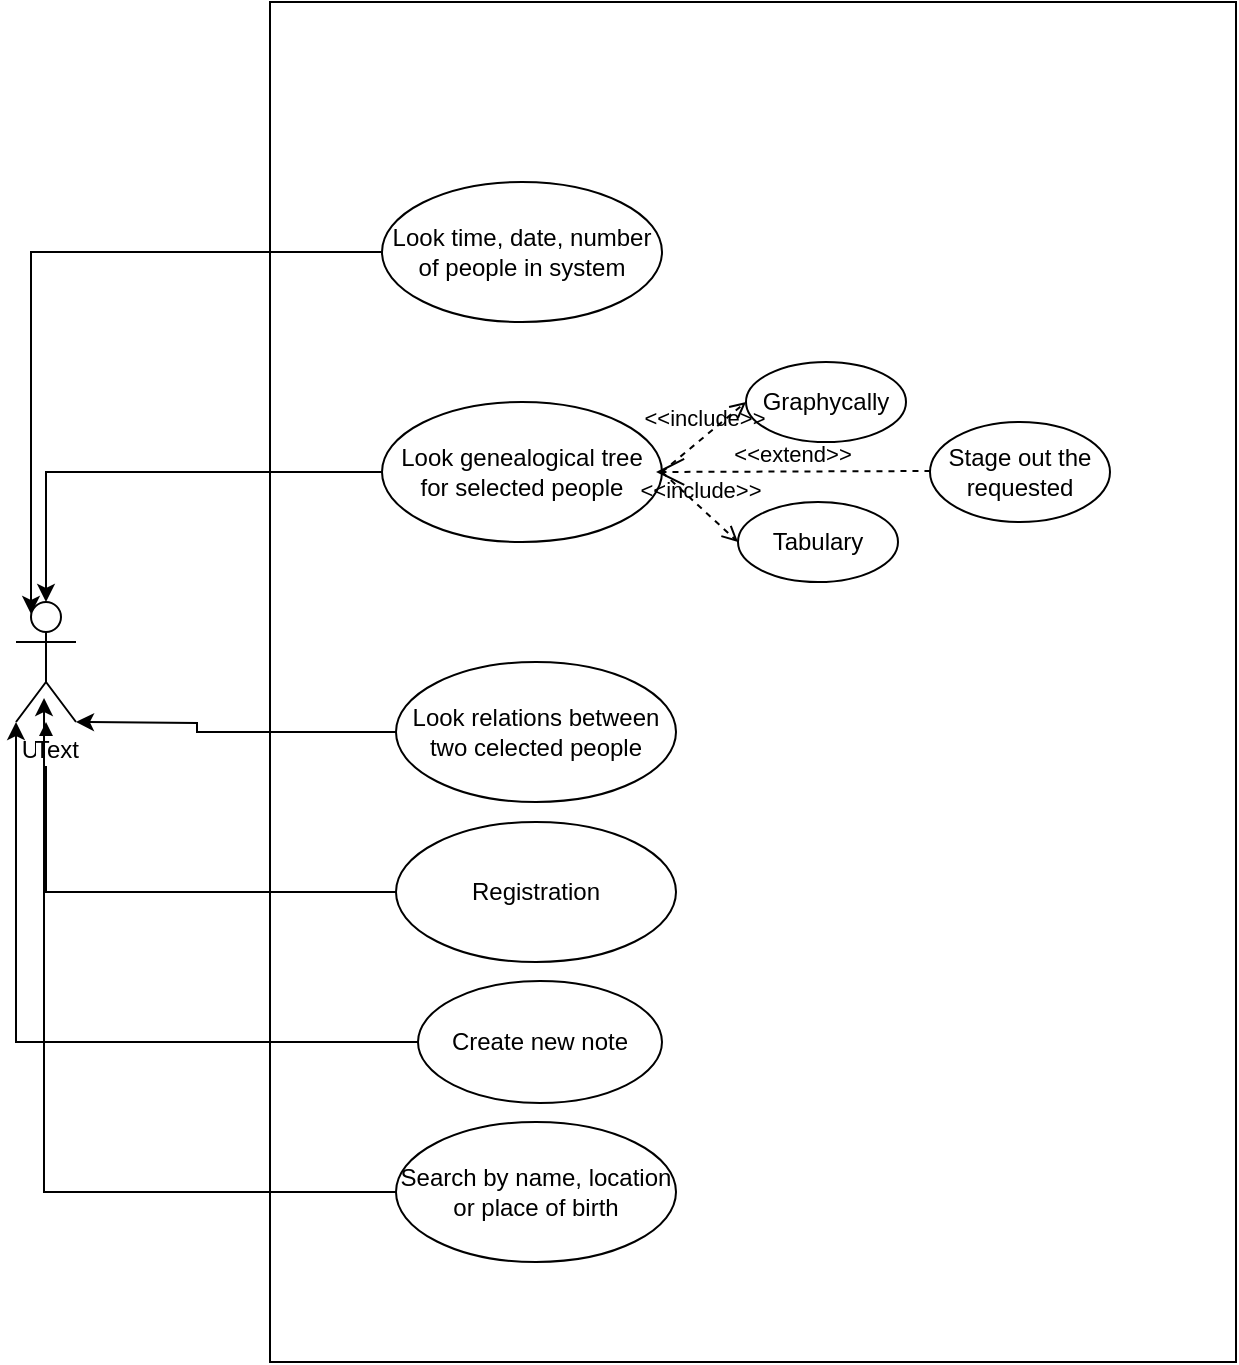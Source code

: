 <mxfile version="12.1.9" type="device" pages="1"><diagram id="0bTd4hSCDkrnTlktoZf8" name="Page-1"><mxGraphModel dx="1408" dy="868" grid="1" gridSize="10" guides="1" tooltips="1" connect="1" arrows="1" fold="1" page="1" pageScale="1" pageWidth="827" pageHeight="1169" math="0" shadow="0"><root><mxCell id="0"/><mxCell id="1" parent="0"/><mxCell id="-CO69dB-kOT6GPHzPOVw-2" value="" style="rounded=0;whiteSpace=wrap;html=1;" vertex="1" parent="1"><mxGeometry x="217" y="100" width="483" height="680" as="geometry"/></mxCell><mxCell id="-CO69dB-kOT6GPHzPOVw-3" value="User&lt;br&gt;" style="shape=umlActor;verticalLabelPosition=bottom;labelBackgroundColor=#ffffff;verticalAlign=top;html=1;" vertex="1" parent="1"><mxGeometry x="90" y="400" width="30" height="60" as="geometry"/></mxCell><mxCell id="-CO69dB-kOT6GPHzPOVw-4" value="Look time, date, number of people in system" style="ellipse;whiteSpace=wrap;html=1;" vertex="1" parent="1"><mxGeometry x="273" y="190" width="140" height="70" as="geometry"/></mxCell><mxCell id="-CO69dB-kOT6GPHzPOVw-5" value="Look genealogical tree for selected people" style="ellipse;whiteSpace=wrap;html=1;" vertex="1" parent="1"><mxGeometry x="273" y="300" width="140" height="70" as="geometry"/></mxCell><mxCell id="-CO69dB-kOT6GPHzPOVw-6" value="Look relations between two celected people" style="ellipse;whiteSpace=wrap;html=1;" vertex="1" parent="1"><mxGeometry x="280" y="430" width="140" height="70" as="geometry"/></mxCell><mxCell id="-CO69dB-kOT6GPHzPOVw-7" value="Registration" style="ellipse;whiteSpace=wrap;html=1;" vertex="1" parent="1"><mxGeometry x="280" y="510" width="140" height="70" as="geometry"/></mxCell><mxCell id="-CO69dB-kOT6GPHzPOVw-8" value="Search by name, location or place of birth" style="ellipse;whiteSpace=wrap;html=1;" vertex="1" parent="1"><mxGeometry x="280" y="660" width="140" height="70" as="geometry"/></mxCell><mxCell id="-CO69dB-kOT6GPHzPOVw-9" value="Graphycally" style="ellipse;whiteSpace=wrap;html=1;" vertex="1" parent="1"><mxGeometry x="455" y="280" width="80" height="40" as="geometry"/></mxCell><mxCell id="-CO69dB-kOT6GPHzPOVw-10" value="Tabulary" style="ellipse;whiteSpace=wrap;html=1;" vertex="1" parent="1"><mxGeometry x="451" y="350" width="80" height="40" as="geometry"/></mxCell><mxCell id="-CO69dB-kOT6GPHzPOVw-12" value="&amp;lt;&amp;lt;include&amp;gt;&amp;gt;" style="edgeStyle=none;html=1;endArrow=open;verticalAlign=bottom;dashed=1;labelBackgroundColor=none;entryX=0;entryY=0.5;entryDx=0;entryDy=0;exitX=1;exitY=0.5;exitDx=0;exitDy=0;" edge="1" parent="1" source="-CO69dB-kOT6GPHzPOVw-5" target="-CO69dB-kOT6GPHzPOVw-10"><mxGeometry width="160" relative="1" as="geometry"><mxPoint x="420" y="464.5" as="sourcePoint"/><mxPoint x="580" y="464.5" as="targetPoint"/></mxGeometry></mxCell><mxCell id="-CO69dB-kOT6GPHzPOVw-13" value="&amp;lt;&amp;lt;include&amp;gt;&amp;gt;" style="edgeStyle=none;html=1;endArrow=open;verticalAlign=bottom;dashed=1;labelBackgroundColor=none;entryX=0;entryY=0.5;entryDx=0;entryDy=0;exitX=1;exitY=0.5;exitDx=0;exitDy=0;" edge="1" parent="1" source="-CO69dB-kOT6GPHzPOVw-5" target="-CO69dB-kOT6GPHzPOVw-9"><mxGeometry width="160" relative="1" as="geometry"><mxPoint x="420" y="464.5" as="sourcePoint"/><mxPoint x="580" y="464.5" as="targetPoint"/></mxGeometry></mxCell><mxCell id="-CO69dB-kOT6GPHzPOVw-14" value="Create new note" style="ellipse;whiteSpace=wrap;html=1;" vertex="1" parent="1"><mxGeometry x="291" y="589.5" width="122" height="61" as="geometry"/></mxCell><mxCell id="-CO69dB-kOT6GPHzPOVw-20" value="&amp;lt;&amp;lt;extend&amp;gt;&amp;gt;" style="edgeStyle=none;html=1;startArrow=open;endArrow=none;startSize=12;verticalAlign=bottom;dashed=1;labelBackgroundColor=none;" edge="1" parent="1"><mxGeometry width="160" relative="1" as="geometry"><mxPoint x="410" y="335" as="sourcePoint"/><mxPoint x="547" y="334.5" as="targetPoint"/></mxGeometry></mxCell><mxCell id="-CO69dB-kOT6GPHzPOVw-21" value="Stage out the requested" style="ellipse;whiteSpace=wrap;html=1;" vertex="1" parent="1"><mxGeometry x="547" y="310" width="90" height="50" as="geometry"/></mxCell><mxCell id="-CO69dB-kOT6GPHzPOVw-25" style="edgeStyle=orthogonalEdgeStyle;rounded=0;orthogonalLoop=1;jettySize=auto;html=1;entryX=0.25;entryY=0.1;entryDx=0;entryDy=0;entryPerimeter=0;" edge="1" parent="1" source="-CO69dB-kOT6GPHzPOVw-23" target="-CO69dB-kOT6GPHzPOVw-3"><mxGeometry relative="1" as="geometry"/></mxCell><mxCell id="-CO69dB-kOT6GPHzPOVw-23" value="" style="line;strokeWidth=1;fillColor=none;align=left;verticalAlign=middle;spacingTop=-1;spacingLeft=3;spacingRight=3;rotatable=0;labelPosition=right;points=[];portConstraint=eastwest;" vertex="1" parent="1"><mxGeometry x="120" y="221" width="153" height="8" as="geometry"/></mxCell><mxCell id="-CO69dB-kOT6GPHzPOVw-27" style="edgeStyle=orthogonalEdgeStyle;rounded=0;orthogonalLoop=1;jettySize=auto;html=1;entryX=0.5;entryY=0;entryDx=0;entryDy=0;entryPerimeter=0;" edge="1" parent="1" source="-CO69dB-kOT6GPHzPOVw-26" target="-CO69dB-kOT6GPHzPOVw-3"><mxGeometry relative="1" as="geometry"/></mxCell><mxCell id="-CO69dB-kOT6GPHzPOVw-26" value="" style="line;strokeWidth=1;fillColor=none;align=left;verticalAlign=middle;spacingTop=-1;spacingLeft=3;spacingRight=3;rotatable=0;labelPosition=right;points=[];portConstraint=eastwest;" vertex="1" parent="1"><mxGeometry x="233" y="331" width="40" height="8" as="geometry"/></mxCell><mxCell id="-CO69dB-kOT6GPHzPOVw-29" style="edgeStyle=orthogonalEdgeStyle;rounded=0;orthogonalLoop=1;jettySize=auto;html=1;" edge="1" parent="1" source="-CO69dB-kOT6GPHzPOVw-28"><mxGeometry relative="1" as="geometry"><mxPoint x="120" y="460" as="targetPoint"/></mxGeometry></mxCell><mxCell id="-CO69dB-kOT6GPHzPOVw-28" value="" style="line;strokeWidth=1;fillColor=none;align=left;verticalAlign=middle;spacingTop=-1;spacingLeft=3;spacingRight=3;rotatable=0;labelPosition=right;points=[];portConstraint=eastwest;" vertex="1" parent="1"><mxGeometry x="240" y="461" width="40" height="8" as="geometry"/></mxCell><mxCell id="-CO69dB-kOT6GPHzPOVw-31" style="edgeStyle=orthogonalEdgeStyle;rounded=0;orthogonalLoop=1;jettySize=auto;html=1;" edge="1" parent="1" source="-CO69dB-kOT6GPHzPOVw-30" target="-CO69dB-kOT6GPHzPOVw-3"><mxGeometry relative="1" as="geometry"/></mxCell><mxCell id="-CO69dB-kOT6GPHzPOVw-38" value="Text" style="text;html=1;resizable=0;points=[];align=center;verticalAlign=middle;labelBackgroundColor=#ffffff;" vertex="1" connectable="0" parent="-CO69dB-kOT6GPHzPOVw-31"><mxGeometry x="0.873" y="-5" relative="1" as="geometry"><mxPoint as="offset"/></mxGeometry></mxCell><mxCell id="-CO69dB-kOT6GPHzPOVw-30" value="" style="line;strokeWidth=1;fillColor=none;align=left;verticalAlign=middle;spacingTop=-1;spacingLeft=3;spacingRight=3;rotatable=0;labelPosition=right;points=[];portConstraint=eastwest;" vertex="1" parent="1"><mxGeometry x="240" y="541" width="40" height="8" as="geometry"/></mxCell><mxCell id="-CO69dB-kOT6GPHzPOVw-33" style="edgeStyle=orthogonalEdgeStyle;rounded=0;orthogonalLoop=1;jettySize=auto;html=1;entryX=0.467;entryY=0.8;entryDx=0;entryDy=0;entryPerimeter=0;" edge="1" parent="1" source="-CO69dB-kOT6GPHzPOVw-32" target="-CO69dB-kOT6GPHzPOVw-3"><mxGeometry relative="1" as="geometry"/></mxCell><mxCell id="-CO69dB-kOT6GPHzPOVw-32" value="" style="line;strokeWidth=1;fillColor=none;align=left;verticalAlign=middle;spacingTop=-1;spacingLeft=3;spacingRight=3;rotatable=0;labelPosition=right;points=[];portConstraint=eastwest;" vertex="1" parent="1"><mxGeometry x="240" y="691" width="40" height="8" as="geometry"/></mxCell><mxCell id="-CO69dB-kOT6GPHzPOVw-37" style="edgeStyle=orthogonalEdgeStyle;rounded=0;orthogonalLoop=1;jettySize=auto;html=1;entryX=0;entryY=1;entryDx=0;entryDy=0;entryPerimeter=0;" edge="1" parent="1" source="-CO69dB-kOT6GPHzPOVw-36" target="-CO69dB-kOT6GPHzPOVw-3"><mxGeometry relative="1" as="geometry"><mxPoint x="30" y="520" as="targetPoint"/></mxGeometry></mxCell><mxCell id="-CO69dB-kOT6GPHzPOVw-36" value="" style="line;strokeWidth=1;fillColor=none;align=left;verticalAlign=middle;spacingTop=-1;spacingLeft=3;spacingRight=3;rotatable=0;labelPosition=right;points=[];portConstraint=eastwest;" vertex="1" parent="1"><mxGeometry x="251" y="616" width="40" height="8" as="geometry"/></mxCell></root></mxGraphModel></diagram></mxfile>